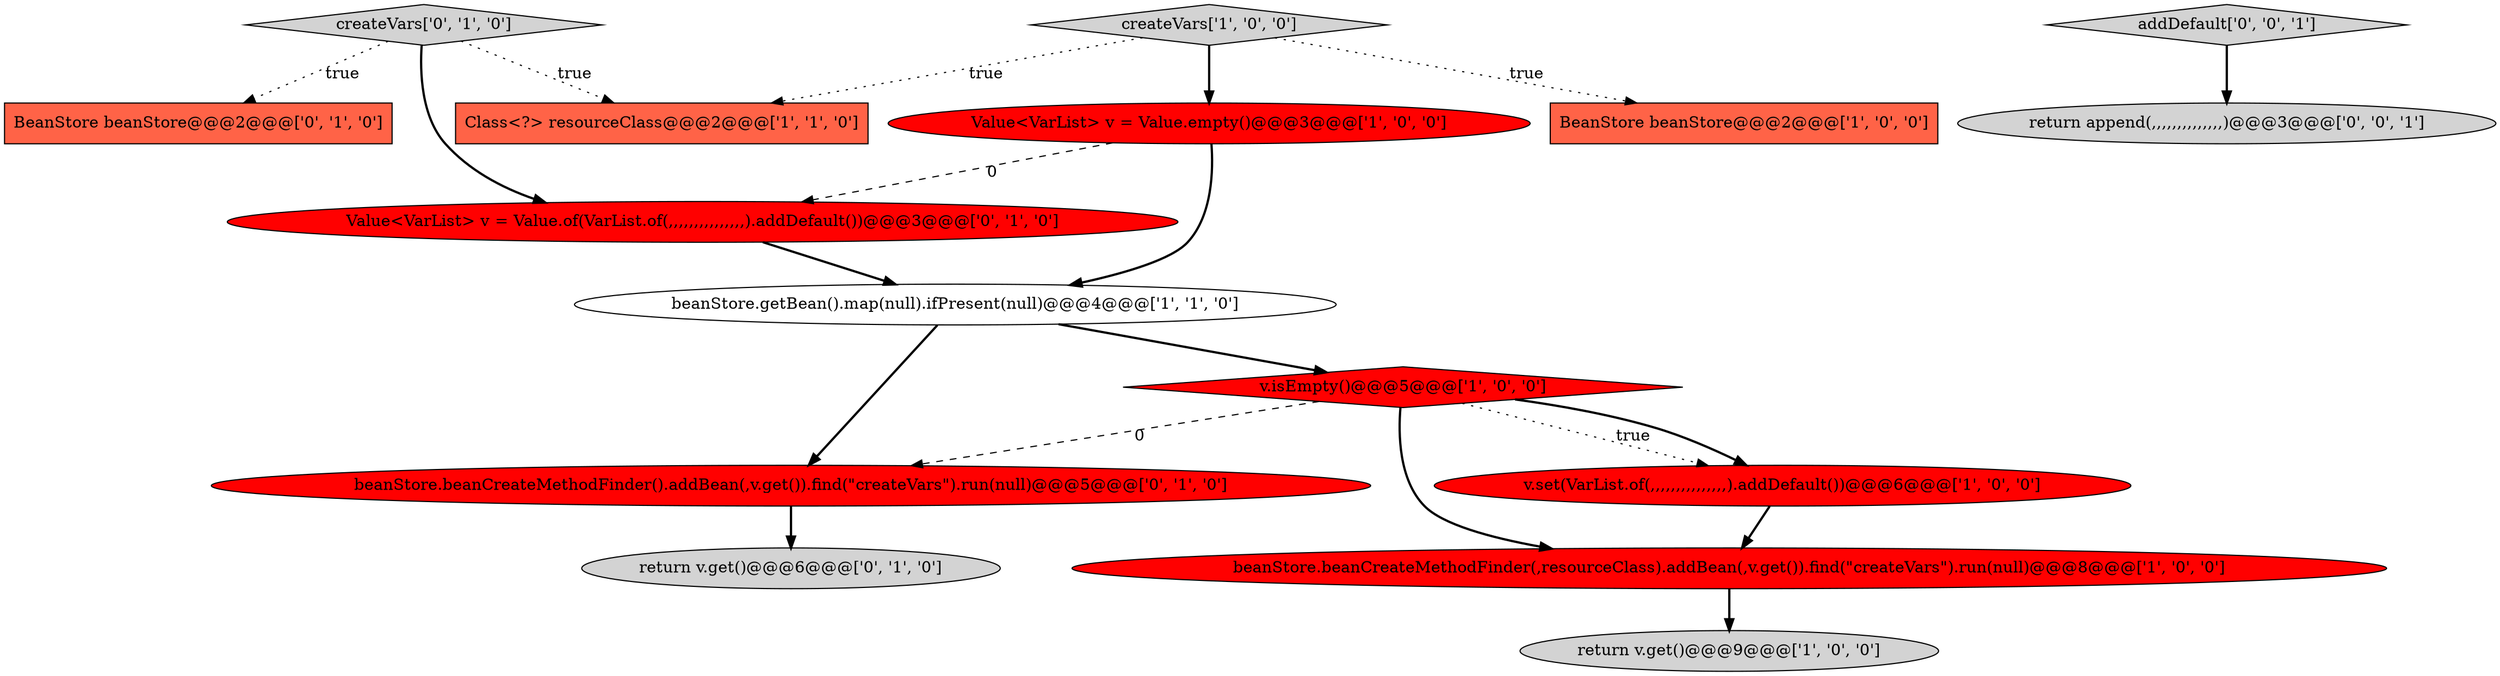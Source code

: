 digraph {
13 [style = filled, label = "beanStore.beanCreateMethodFinder().addBean(,v.get()).find(\"createVars\").run(null)@@@5@@@['0', '1', '0']", fillcolor = red, shape = ellipse image = "AAA1AAABBB2BBB"];
0 [style = filled, label = "beanStore.beanCreateMethodFinder(,resourceClass).addBean(,v.get()).find(\"createVars\").run(null)@@@8@@@['1', '0', '0']", fillcolor = red, shape = ellipse image = "AAA1AAABBB1BBB"];
8 [style = filled, label = "Value<VarList> v = Value.empty()@@@3@@@['1', '0', '0']", fillcolor = red, shape = ellipse image = "AAA1AAABBB1BBB"];
14 [style = filled, label = "return append(,,,,,,,,,,,,,,)@@@3@@@['0', '0', '1']", fillcolor = lightgray, shape = ellipse image = "AAA0AAABBB3BBB"];
1 [style = filled, label = "createVars['1', '0', '0']", fillcolor = lightgray, shape = diamond image = "AAA0AAABBB1BBB"];
10 [style = filled, label = "BeanStore beanStore@@@2@@@['0', '1', '0']", fillcolor = tomato, shape = box image = "AAA0AAABBB2BBB"];
4 [style = filled, label = "v.set(VarList.of(,,,,,,,,,,,,,,,).addDefault())@@@6@@@['1', '0', '0']", fillcolor = red, shape = ellipse image = "AAA1AAABBB1BBB"];
7 [style = filled, label = "beanStore.getBean().map(null).ifPresent(null)@@@4@@@['1', '1', '0']", fillcolor = white, shape = ellipse image = "AAA0AAABBB1BBB"];
11 [style = filled, label = "createVars['0', '1', '0']", fillcolor = lightgray, shape = diamond image = "AAA0AAABBB2BBB"];
9 [style = filled, label = "return v.get()@@@6@@@['0', '1', '0']", fillcolor = lightgray, shape = ellipse image = "AAA0AAABBB2BBB"];
15 [style = filled, label = "addDefault['0', '0', '1']", fillcolor = lightgray, shape = diamond image = "AAA0AAABBB3BBB"];
3 [style = filled, label = "v.isEmpty()@@@5@@@['1', '0', '0']", fillcolor = red, shape = diamond image = "AAA1AAABBB1BBB"];
2 [style = filled, label = "BeanStore beanStore@@@2@@@['1', '0', '0']", fillcolor = tomato, shape = box image = "AAA0AAABBB1BBB"];
5 [style = filled, label = "return v.get()@@@9@@@['1', '0', '0']", fillcolor = lightgray, shape = ellipse image = "AAA0AAABBB1BBB"];
12 [style = filled, label = "Value<VarList> v = Value.of(VarList.of(,,,,,,,,,,,,,,,).addDefault())@@@3@@@['0', '1', '0']", fillcolor = red, shape = ellipse image = "AAA1AAABBB2BBB"];
6 [style = filled, label = "Class<?> resourceClass@@@2@@@['1', '1', '0']", fillcolor = tomato, shape = box image = "AAA0AAABBB1BBB"];
7->13 [style = bold, label=""];
3->4 [style = dotted, label="true"];
1->6 [style = dotted, label="true"];
8->12 [style = dashed, label="0"];
11->12 [style = bold, label=""];
13->9 [style = bold, label=""];
1->8 [style = bold, label=""];
1->2 [style = dotted, label="true"];
15->14 [style = bold, label=""];
3->13 [style = dashed, label="0"];
3->4 [style = bold, label=""];
11->6 [style = dotted, label="true"];
11->10 [style = dotted, label="true"];
12->7 [style = bold, label=""];
7->3 [style = bold, label=""];
3->0 [style = bold, label=""];
8->7 [style = bold, label=""];
4->0 [style = bold, label=""];
0->5 [style = bold, label=""];
}
